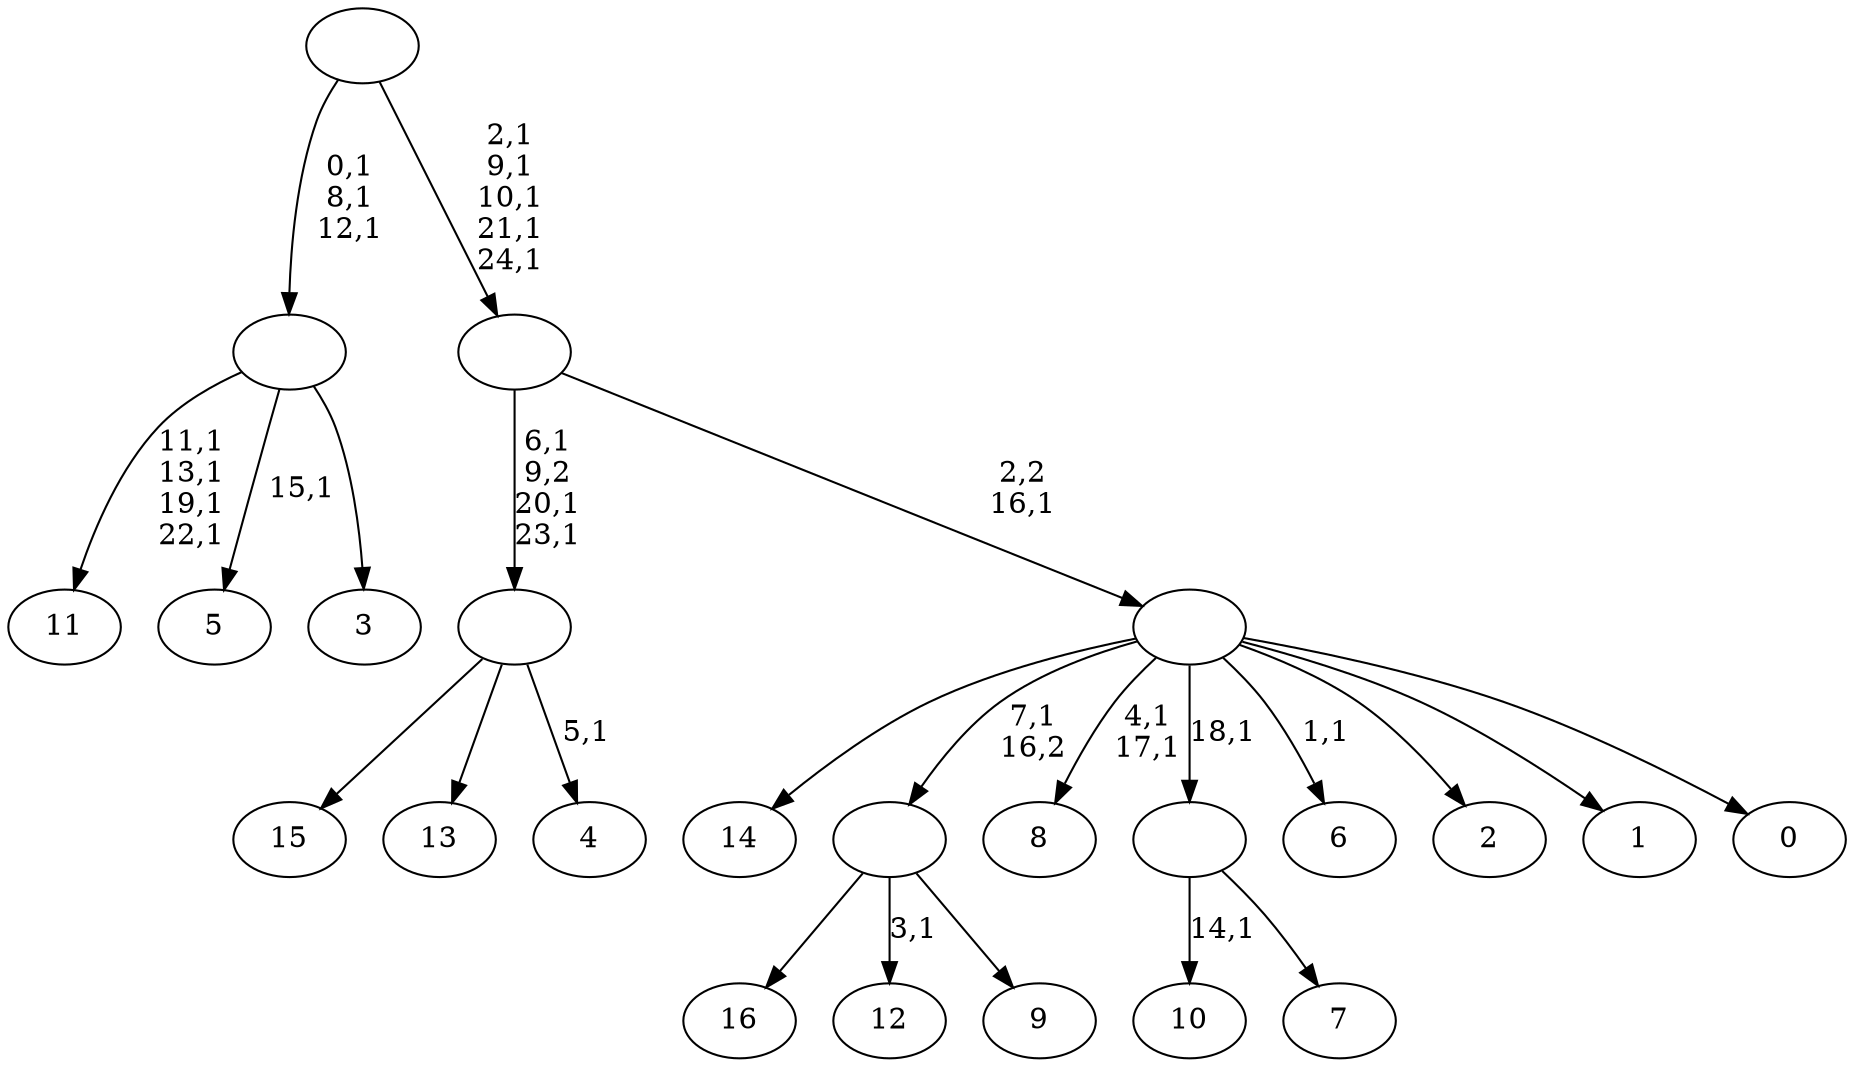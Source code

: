 digraph T {
	42 [label="16"]
	41 [label="15"]
	40 [label="14"]
	39 [label="13"]
	38 [label="12"]
	36 [label="11"]
	31 [label="10"]
	29 [label="9"]
	28 [label=""]
	27 [label="8"]
	24 [label="7"]
	23 [label=""]
	22 [label="6"]
	20 [label="5"]
	18 [label="4"]
	16 [label=""]
	13 [label="3"]
	12 [label=""]
	9 [label="2"]
	8 [label="1"]
	7 [label="0"]
	6 [label=""]
	5 [label=""]
	0 [label=""]
	28 -> 38 [label="3,1"]
	28 -> 42 [label=""]
	28 -> 29 [label=""]
	23 -> 31 [label="14,1"]
	23 -> 24 [label=""]
	16 -> 18 [label="5,1"]
	16 -> 41 [label=""]
	16 -> 39 [label=""]
	12 -> 20 [label="15,1"]
	12 -> 36 [label="11,1\n13,1\n19,1\n22,1"]
	12 -> 13 [label=""]
	6 -> 22 [label="1,1"]
	6 -> 27 [label="4,1\n17,1"]
	6 -> 40 [label=""]
	6 -> 28 [label="7,1\n16,2"]
	6 -> 23 [label="18,1"]
	6 -> 9 [label=""]
	6 -> 8 [label=""]
	6 -> 7 [label=""]
	5 -> 16 [label="6,1\n9,2\n20,1\n23,1"]
	5 -> 6 [label="2,2\n16,1"]
	0 -> 5 [label="2,1\n9,1\n10,1\n21,1\n24,1"]
	0 -> 12 [label="0,1\n8,1\n12,1"]
}
